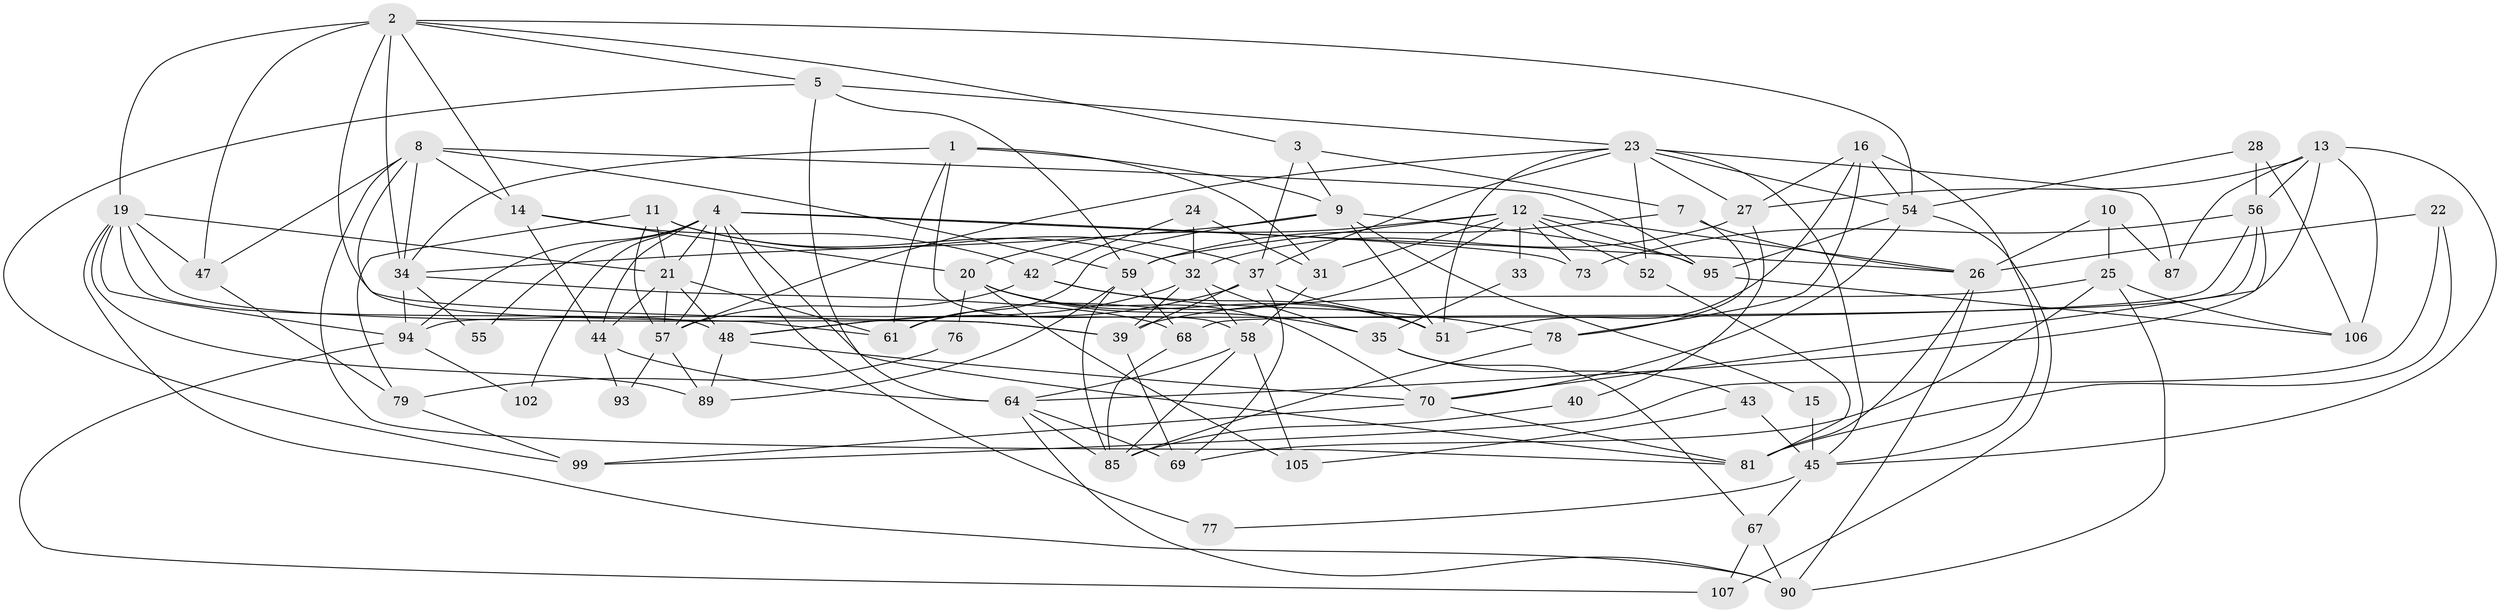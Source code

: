 // original degree distribution, {3: 0.3090909090909091, 5: 0.2, 9: 0.00909090909090909, 4: 0.23636363636363636, 2: 0.10909090909090909, 7: 0.00909090909090909, 6: 0.12727272727272726}
// Generated by graph-tools (version 1.1) at 2025/11/02/27/25 16:11:16]
// undirected, 71 vertices, 177 edges
graph export_dot {
graph [start="1"]
  node [color=gray90,style=filled];
  1 [super="+18"];
  2 [super="+46"];
  3 [super="+101"];
  4 [super="+6"];
  5 [super="+98"];
  7;
  8 [super="+36"];
  9 [super="+41"];
  10;
  11 [super="+17"];
  12 [super="+29"];
  13;
  14;
  15;
  16 [super="+65"];
  19 [super="+91"];
  20 [super="+49"];
  21 [super="+110"];
  22;
  23 [super="+30"];
  24;
  25 [super="+66"];
  26 [super="+63"];
  27 [super="+62"];
  28;
  31;
  32 [super="+53"];
  33;
  34 [super="+88"];
  35 [super="+38"];
  37 [super="+50"];
  39 [super="+60"];
  40;
  42 [super="+103"];
  43;
  44;
  45 [super="+75"];
  47;
  48;
  51 [super="+82"];
  52;
  54 [super="+80"];
  55;
  56 [super="+97"];
  57 [super="+72"];
  58 [super="+84"];
  59 [super="+71"];
  61 [super="+92"];
  64 [super="+74"];
  67 [super="+100"];
  68;
  69;
  70 [super="+86"];
  73;
  76;
  77;
  78;
  79 [super="+96"];
  81 [super="+83"];
  85 [super="+109"];
  87;
  89;
  90;
  93;
  94 [super="+104"];
  95;
  99;
  102;
  105;
  106 [super="+108"];
  107;
  1 -- 31;
  1 -- 61;
  1 -- 34;
  1 -- 58;
  1 -- 9;
  2 -- 47;
  2 -- 34;
  2 -- 3;
  2 -- 19;
  2 -- 54;
  2 -- 39;
  2 -- 14;
  2 -- 5;
  3 -- 9;
  3 -- 37;
  3 -- 7;
  4 -- 73;
  4 -- 55;
  4 -- 57;
  4 -- 77;
  4 -- 102;
  4 -- 21;
  4 -- 94;
  4 -- 44;
  4 -- 26;
  4 -- 81;
  5 -- 99;
  5 -- 59;
  5 -- 23;
  5 -- 64;
  7 -- 59;
  7 -- 78;
  7 -- 26;
  8 -- 95;
  8 -- 61;
  8 -- 34;
  8 -- 59;
  8 -- 14;
  8 -- 47;
  8 -- 81;
  9 -- 95;
  9 -- 61;
  9 -- 51;
  9 -- 15;
  9 -- 34;
  10 -- 87;
  10 -- 25;
  10 -- 26;
  11 -- 21;
  11 -- 32;
  11 -- 37;
  11 -- 57;
  11 -- 79;
  12 -- 20 [weight=2];
  12 -- 31;
  12 -- 33;
  12 -- 52;
  12 -- 73;
  12 -- 61;
  12 -- 95;
  12 -- 59;
  12 -- 26;
  13 -- 64;
  13 -- 27;
  13 -- 87;
  13 -- 106;
  13 -- 56;
  13 -- 45;
  14 -- 44;
  14 -- 20;
  14 -- 42;
  15 -- 45;
  16 -- 78;
  16 -- 51;
  16 -- 27;
  16 -- 45;
  16 -- 54;
  19 -- 90;
  19 -- 89;
  19 -- 48;
  19 -- 39;
  19 -- 94;
  19 -- 47;
  19 -- 21;
  20 -- 76;
  20 -- 35;
  20 -- 105;
  20 -- 70;
  20 -- 51;
  21 -- 61;
  21 -- 57;
  21 -- 48;
  21 -- 44;
  22 -- 99;
  22 -- 26;
  22 -- 81;
  23 -- 37;
  23 -- 52;
  23 -- 54;
  23 -- 51;
  23 -- 87;
  23 -- 57;
  23 -- 27;
  23 -- 45;
  24 -- 42;
  24 -- 32;
  24 -- 31;
  25 -- 69;
  25 -- 90;
  25 -- 39;
  25 -- 106;
  26 -- 81;
  26 -- 90;
  27 -- 40;
  27 -- 32;
  28 -- 56;
  28 -- 106 [weight=2];
  28 -- 54;
  31 -- 58;
  32 -- 39;
  32 -- 58;
  32 -- 48;
  32 -- 35;
  33 -- 35;
  34 -- 68;
  34 -- 55;
  34 -- 94;
  35 -- 43;
  35 -- 67;
  37 -- 69;
  37 -- 48;
  37 -- 39;
  37 -- 51;
  39 -- 69;
  40 -- 85;
  42 -- 78;
  42 -- 57;
  42 -- 51;
  43 -- 105;
  43 -- 45;
  44 -- 64;
  44 -- 93;
  45 -- 67;
  45 -- 77;
  47 -- 79;
  48 -- 70;
  48 -- 89;
  52 -- 81;
  54 -- 107;
  54 -- 95;
  54 -- 70;
  56 -- 68;
  56 -- 73;
  56 -- 70;
  56 -- 94;
  57 -- 93;
  57 -- 89;
  58 -- 64;
  58 -- 85;
  58 -- 105;
  59 -- 89;
  59 -- 68;
  59 -- 85;
  64 -- 90;
  64 -- 85;
  64 -- 69;
  67 -- 107;
  67 -- 90;
  68 -- 85;
  70 -- 81;
  70 -- 99;
  76 -- 79;
  78 -- 85;
  79 -- 99;
  94 -- 102;
  94 -- 107;
  95 -- 106;
}
